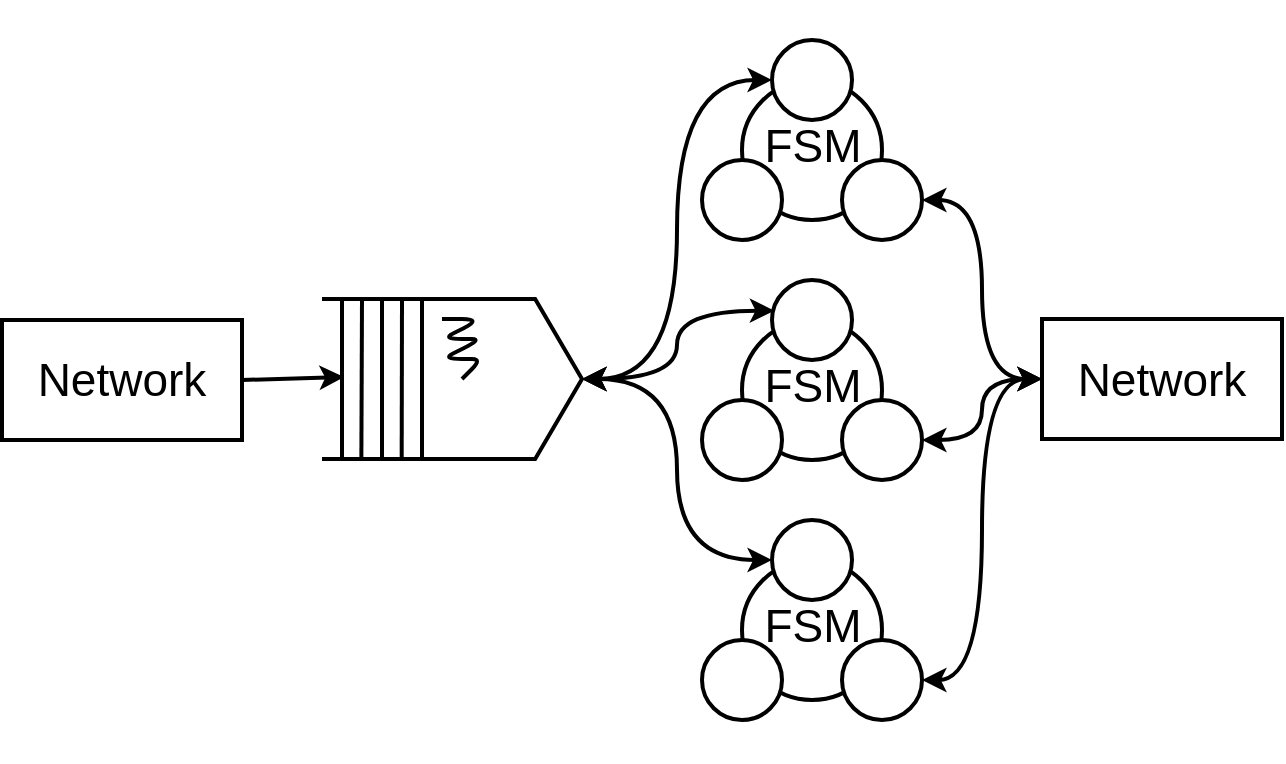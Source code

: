 <mxfile version="12.6.5" type="device"><diagram id="nio7bz20G9BNt24W46tQ" name="Page-1"><mxGraphModel dx="1296" dy="964" grid="1" gridSize="10" guides="1" tooltips="1" connect="1" arrows="1" fold="1" page="1" pageScale="1" pageWidth="1169" pageHeight="827" math="1" shadow="0"><root><mxCell id="0"/><mxCell id="1" parent="0"/><mxCell id="hXk4nm9US1OlQ7-lIAlv-6" value="" style="html=1;shadow=0;dashed=0;align=center;verticalAlign=middle;shape=mxgraph.arrows2.arrow;dy=0;dx=23.43;notch=0;strokeColor=#000000;strokeWidth=2;" parent="1" vertex="1"><mxGeometry x="290" y="219.5" width="80" height="80" as="geometry"/></mxCell><mxCell id="hXk4nm9US1OlQ7-lIAlv-7" value="" style="verticalLabelPosition=bottom;verticalAlign=top;html=1;shape=mxgraph.basic.rect;fillColor2=none;strokeWidth=2;size=20;indent=5;" parent="1" vertex="1"><mxGeometry x="250" y="219.5" width="40" height="80" as="geometry"/></mxCell><mxCell id="hXk4nm9US1OlQ7-lIAlv-11" value="" style="endArrow=none;html=1;strokeWidth=2;" parent="1" edge="1"><mxGeometry width="50" height="50" relative="1" as="geometry"><mxPoint x="250" y="299.5" as="sourcePoint"/><mxPoint x="240" y="299.5" as="targetPoint"/></mxGeometry></mxCell><mxCell id="hXk4nm9US1OlQ7-lIAlv-12" value="" style="endArrow=none;html=1;strokeWidth=2;" parent="1" edge="1"><mxGeometry width="50" height="50" relative="1" as="geometry"><mxPoint x="270" y="219.5" as="sourcePoint"/><mxPoint x="270" y="300.5" as="targetPoint"/></mxGeometry></mxCell><mxCell id="hXk4nm9US1OlQ7-lIAlv-14" value="" style="endArrow=none;html=1;strokeWidth=2;" parent="1" edge="1"><mxGeometry width="50" height="50" relative="1" as="geometry"><mxPoint x="250" y="219.5" as="sourcePoint"/><mxPoint x="240" y="219.5" as="targetPoint"/></mxGeometry></mxCell><mxCell id="hXk4nm9US1OlQ7-lIAlv-15" value="" style="endArrow=none;html=1;strokeWidth=2;entryX=0.242;entryY=0.998;entryDx=0;entryDy=0;entryPerimeter=0;" parent="1" target="hXk4nm9US1OlQ7-lIAlv-7" edge="1"><mxGeometry width="50" height="50" relative="1" as="geometry"><mxPoint x="260" y="219.5" as="sourcePoint"/><mxPoint x="260" y="259.5" as="targetPoint"/></mxGeometry></mxCell><mxCell id="hXk4nm9US1OlQ7-lIAlv-16" value="" style="endArrow=none;html=1;strokeWidth=2;entryX=0.746;entryY=0.997;entryDx=0;entryDy=0;entryPerimeter=0;" parent="1" target="hXk4nm9US1OlQ7-lIAlv-7" edge="1"><mxGeometry width="50" height="50" relative="1" as="geometry"><mxPoint x="280" y="219.5" as="sourcePoint"/><mxPoint x="280" y="259.5" as="targetPoint"/></mxGeometry></mxCell><mxCell id="hXk4nm9US1OlQ7-lIAlv-21" value="" style="endArrow=none;html=1;strokeWidth=2;" parent="1" edge="1"><mxGeometry width="50" height="50" relative="1" as="geometry"><mxPoint x="300" y="229.5" as="sourcePoint"/><mxPoint x="310" y="259.5" as="targetPoint"/><Array as="points"><mxPoint x="320" y="229.5"/><mxPoint x="300" y="239.5"/><mxPoint x="320" y="239.5"/><mxPoint x="300" y="249.5"/><mxPoint x="320" y="249.5"/><mxPoint x="310" y="259.5"/></Array></mxGeometry></mxCell><mxCell id="Vo2aYkKW3RfFTyjqqCg4-7" value="Network" style="rounded=0;whiteSpace=wrap;html=1;fontSize=23;strokeWidth=2;" parent="1" vertex="1"><mxGeometry x="80" y="230" width="120" height="60" as="geometry"/></mxCell><mxCell id="Vo2aYkKW3RfFTyjqqCg4-9" value="" style="endArrow=classic;html=1;fontSize=23;entryX=0.025;entryY=0.488;entryDx=0;entryDy=0;entryPerimeter=0;exitX=1;exitY=0.5;exitDx=0;exitDy=0;strokeWidth=2;" parent="1" source="Vo2aYkKW3RfFTyjqqCg4-7" target="hXk4nm9US1OlQ7-lIAlv-7" edge="1"><mxGeometry width="50" height="50" relative="1" as="geometry"><mxPoint x="60" y="470" as="sourcePoint"/><mxPoint x="110" y="420" as="targetPoint"/></mxGeometry></mxCell><mxCell id="Vo2aYkKW3RfFTyjqqCg4-10" value="" style="endArrow=classic;html=1;strokeWidth=2;fontSize=23;exitX=1;exitY=0.5;exitDx=0;exitDy=0;exitPerimeter=0;entryX=0.029;entryY=0.383;entryDx=0;entryDy=0;entryPerimeter=0;edgeStyle=orthogonalEdgeStyle;curved=1;startArrow=classic;startFill=1;" parent="1" source="hXk4nm9US1OlQ7-lIAlv-6" target="hy8zlvOuvrP5iSNyWNwk-4" edge="1"><mxGeometry width="50" height="50" relative="1" as="geometry"><mxPoint x="60" y="470" as="sourcePoint"/><mxPoint x="450" y="260" as="targetPoint"/></mxGeometry></mxCell><mxCell id="Vo2aYkKW3RfFTyjqqCg4-11" value="" style="endArrow=classic;html=1;strokeWidth=2;fontSize=23;entryX=0;entryY=0.5;entryDx=0;entryDy=0;exitX=1;exitY=0.5;exitDx=0;exitDy=0;exitPerimeter=0;edgeStyle=orthogonalEdgeStyle;curved=1;startArrow=classic;startFill=1;" parent="1" source="hXk4nm9US1OlQ7-lIAlv-6" target="hy8zlvOuvrP5iSNyWNwk-9" edge="1"><mxGeometry width="50" height="50" relative="1" as="geometry"><mxPoint x="60" y="470" as="sourcePoint"/><mxPoint x="450" y="160" as="targetPoint"/></mxGeometry></mxCell><mxCell id="Vo2aYkKW3RfFTyjqqCg4-12" value="" style="endArrow=classic;html=1;strokeWidth=2;fontSize=23;entryX=0;entryY=0.5;entryDx=0;entryDy=0;exitX=1;exitY=0.5;exitDx=0;exitDy=0;exitPerimeter=0;edgeStyle=orthogonalEdgeStyle;curved=1;startArrow=classic;startFill=1;" parent="1" source="hXk4nm9US1OlQ7-lIAlv-6" target="hy8zlvOuvrP5iSNyWNwk-19" edge="1"><mxGeometry width="50" height="50" relative="1" as="geometry"><mxPoint x="60" y="470" as="sourcePoint"/><mxPoint x="450" y="360" as="targetPoint"/></mxGeometry></mxCell><mxCell id="hy8zlvOuvrP5iSNyWNwk-1" value="" style="endArrow=none;dashed=1;html=1;strokeColor=none;" edge="1" parent="1"><mxGeometry width="50" height="50" relative="1" as="geometry"><mxPoint x="420" y="420" as="sourcePoint"/><mxPoint x="460" y="420" as="targetPoint"/></mxGeometry></mxCell><mxCell id="hy8zlvOuvrP5iSNyWNwk-2" value="" style="endArrow=none;dashed=1;html=1;strokeColor=none;" edge="1" parent="1"><mxGeometry width="50" height="50" relative="1" as="geometry"><mxPoint x="420" y="100" as="sourcePoint"/><mxPoint x="460" y="100" as="targetPoint"/></mxGeometry></mxCell><mxCell id="hy8zlvOuvrP5iSNyWNwk-3" value="" style="ellipse;whiteSpace=wrap;html=1;aspect=fixed;strokeWidth=2;" vertex="1" parent="1"><mxGeometry x="450" y="230" width="70" height="70" as="geometry"/></mxCell><mxCell id="hy8zlvOuvrP5iSNyWNwk-4" value="" style="ellipse;whiteSpace=wrap;html=1;aspect=fixed;strokeWidth=2;" vertex="1" parent="1"><mxGeometry x="465" y="210" width="40" height="40" as="geometry"/></mxCell><mxCell id="hy8zlvOuvrP5iSNyWNwk-5" value="" style="ellipse;whiteSpace=wrap;html=1;aspect=fixed;strokeWidth=2;" vertex="1" parent="1"><mxGeometry x="500" y="270" width="40" height="40" as="geometry"/></mxCell><mxCell id="hy8zlvOuvrP5iSNyWNwk-6" value="" style="ellipse;whiteSpace=wrap;html=1;aspect=fixed;strokeWidth=2;" vertex="1" parent="1"><mxGeometry x="430" y="270" width="40" height="40" as="geometry"/></mxCell><mxCell id="hy8zlvOuvrP5iSNyWNwk-7" value="&lt;div style=&quot;text-align: left; font-size: 23px;&quot;&gt;&lt;font style=&quot;font-size: 23px;&quot;&gt;&lt;span style=&quot;font-size: 23px;&quot;&gt;FSM&lt;/span&gt;&lt;/font&gt;&lt;/div&gt;" style="text;html=1;strokeColor=none;fillColor=none;align=center;verticalAlign=middle;whiteSpace=wrap;rounded=0;fontFamily=Helvetica;fontSize=23;fontStyle=0" vertex="1" parent="1"><mxGeometry x="451" y="240" width="69" height="45" as="geometry"/></mxCell><mxCell id="hy8zlvOuvrP5iSNyWNwk-8" value="" style="ellipse;whiteSpace=wrap;html=1;aspect=fixed;strokeWidth=2;" vertex="1" parent="1"><mxGeometry x="450" y="110" width="70" height="70" as="geometry"/></mxCell><mxCell id="hy8zlvOuvrP5iSNyWNwk-9" value="" style="ellipse;whiteSpace=wrap;html=1;aspect=fixed;strokeWidth=2;" vertex="1" parent="1"><mxGeometry x="465" y="90" width="40" height="40" as="geometry"/></mxCell><mxCell id="hy8zlvOuvrP5iSNyWNwk-10" value="" style="ellipse;whiteSpace=wrap;html=1;aspect=fixed;strokeWidth=2;" vertex="1" parent="1"><mxGeometry x="500" y="150" width="40" height="40" as="geometry"/></mxCell><mxCell id="hy8zlvOuvrP5iSNyWNwk-11" value="" style="ellipse;whiteSpace=wrap;html=1;aspect=fixed;strokeWidth=2;" vertex="1" parent="1"><mxGeometry x="430" y="150" width="40" height="40" as="geometry"/></mxCell><mxCell id="hy8zlvOuvrP5iSNyWNwk-12" value="&lt;div style=&quot;text-align: left; font-size: 23px;&quot;&gt;&lt;font style=&quot;font-size: 23px;&quot;&gt;&lt;span style=&quot;font-size: 23px;&quot;&gt;FSM&lt;/span&gt;&lt;/font&gt;&lt;/div&gt;" style="text;html=1;strokeColor=none;fillColor=none;align=center;verticalAlign=middle;whiteSpace=wrap;rounded=0;fontFamily=Helvetica;fontSize=23;fontStyle=0" vertex="1" parent="1"><mxGeometry x="451" y="120" width="69" height="45" as="geometry"/></mxCell><mxCell id="hy8zlvOuvrP5iSNyWNwk-18" value="" style="ellipse;whiteSpace=wrap;html=1;aspect=fixed;strokeWidth=2;" vertex="1" parent="1"><mxGeometry x="450" y="350" width="70" height="70" as="geometry"/></mxCell><mxCell id="hy8zlvOuvrP5iSNyWNwk-19" value="" style="ellipse;whiteSpace=wrap;html=1;aspect=fixed;strokeWidth=2;" vertex="1" parent="1"><mxGeometry x="465" y="330" width="40" height="40" as="geometry"/></mxCell><mxCell id="hy8zlvOuvrP5iSNyWNwk-20" value="" style="ellipse;whiteSpace=wrap;html=1;aspect=fixed;strokeWidth=2;" vertex="1" parent="1"><mxGeometry x="500" y="390" width="40" height="40" as="geometry"/></mxCell><mxCell id="hy8zlvOuvrP5iSNyWNwk-21" value="" style="ellipse;whiteSpace=wrap;html=1;aspect=fixed;strokeWidth=2;" vertex="1" parent="1"><mxGeometry x="430" y="390" width="40" height="40" as="geometry"/></mxCell><mxCell id="hy8zlvOuvrP5iSNyWNwk-22" value="&lt;div style=&quot;text-align: left; font-size: 23px;&quot;&gt;&lt;font style=&quot;font-size: 23px;&quot;&gt;&lt;span style=&quot;font-size: 23px;&quot;&gt;FSM&lt;/span&gt;&lt;/font&gt;&lt;/div&gt;" style="text;html=1;strokeColor=none;fillColor=none;align=center;verticalAlign=middle;whiteSpace=wrap;rounded=0;fontFamily=Helvetica;fontSize=23;fontStyle=0" vertex="1" parent="1"><mxGeometry x="451" y="360" width="69" height="45" as="geometry"/></mxCell><mxCell id="hy8zlvOuvrP5iSNyWNwk-23" value="Network" style="rounded=0;whiteSpace=wrap;html=1;fontSize=23;strokeWidth=2;" vertex="1" parent="1"><mxGeometry x="600" y="229.5" width="120" height="60" as="geometry"/></mxCell><mxCell id="hy8zlvOuvrP5iSNyWNwk-24" value="" style="endArrow=classic;html=1;entryX=0;entryY=0.5;entryDx=0;entryDy=0;exitX=1;exitY=0.5;exitDx=0;exitDy=0;edgeStyle=orthogonalEdgeStyle;curved=1;strokeWidth=2;startArrow=classic;startFill=1;" edge="1" parent="1" source="hy8zlvOuvrP5iSNyWNwk-5" target="hy8zlvOuvrP5iSNyWNwk-23"><mxGeometry width="50" height="50" relative="1" as="geometry"><mxPoint x="630" y="320" as="sourcePoint"/><mxPoint x="130" y="450" as="targetPoint"/></mxGeometry></mxCell><mxCell id="hy8zlvOuvrP5iSNyWNwk-25" value="" style="endArrow=classic;html=1;entryX=0;entryY=0.5;entryDx=0;entryDy=0;exitX=1;exitY=0.5;exitDx=0;exitDy=0;edgeStyle=orthogonalEdgeStyle;curved=1;strokeWidth=2;startArrow=classic;startFill=1;" edge="1" parent="1" source="hy8zlvOuvrP5iSNyWNwk-20" target="hy8zlvOuvrP5iSNyWNwk-23"><mxGeometry width="50" height="50" relative="1" as="geometry"><mxPoint x="630" y="420" as="sourcePoint"/><mxPoint x="680" y="370" as="targetPoint"/></mxGeometry></mxCell><mxCell id="hy8zlvOuvrP5iSNyWNwk-26" value="" style="endArrow=classic;html=1;exitX=1;exitY=0.5;exitDx=0;exitDy=0;entryX=0;entryY=0.5;entryDx=0;entryDy=0;edgeStyle=orthogonalEdgeStyle;curved=1;strokeWidth=2;startArrow=classic;startFill=1;" edge="1" parent="1" source="hy8zlvOuvrP5iSNyWNwk-10" target="hy8zlvOuvrP5iSNyWNwk-23"><mxGeometry width="50" height="50" relative="1" as="geometry"><mxPoint x="630" y="170" as="sourcePoint"/><mxPoint x="670" y="200" as="targetPoint"/></mxGeometry></mxCell><mxCell id="hy8zlvOuvrP5iSNyWNwk-27" value="" style="endArrow=none;dashed=1;html=1;strokeWidth=2;strokeColor=none;" edge="1" parent="1"><mxGeometry width="50" height="50" relative="1" as="geometry"><mxPoint x="400.5" y="70" as="sourcePoint"/><mxPoint x="440" y="70" as="targetPoint"/></mxGeometry></mxCell><mxCell id="hy8zlvOuvrP5iSNyWNwk-28" value="" style="endArrow=none;dashed=1;html=1;strokeWidth=2;strokeColor=none;" edge="1" parent="1"><mxGeometry width="50" height="50" relative="1" as="geometry"><mxPoint x="440" y="450" as="sourcePoint"/><mxPoint x="400" y="450" as="targetPoint"/></mxGeometry></mxCell></root></mxGraphModel></diagram></mxfile>